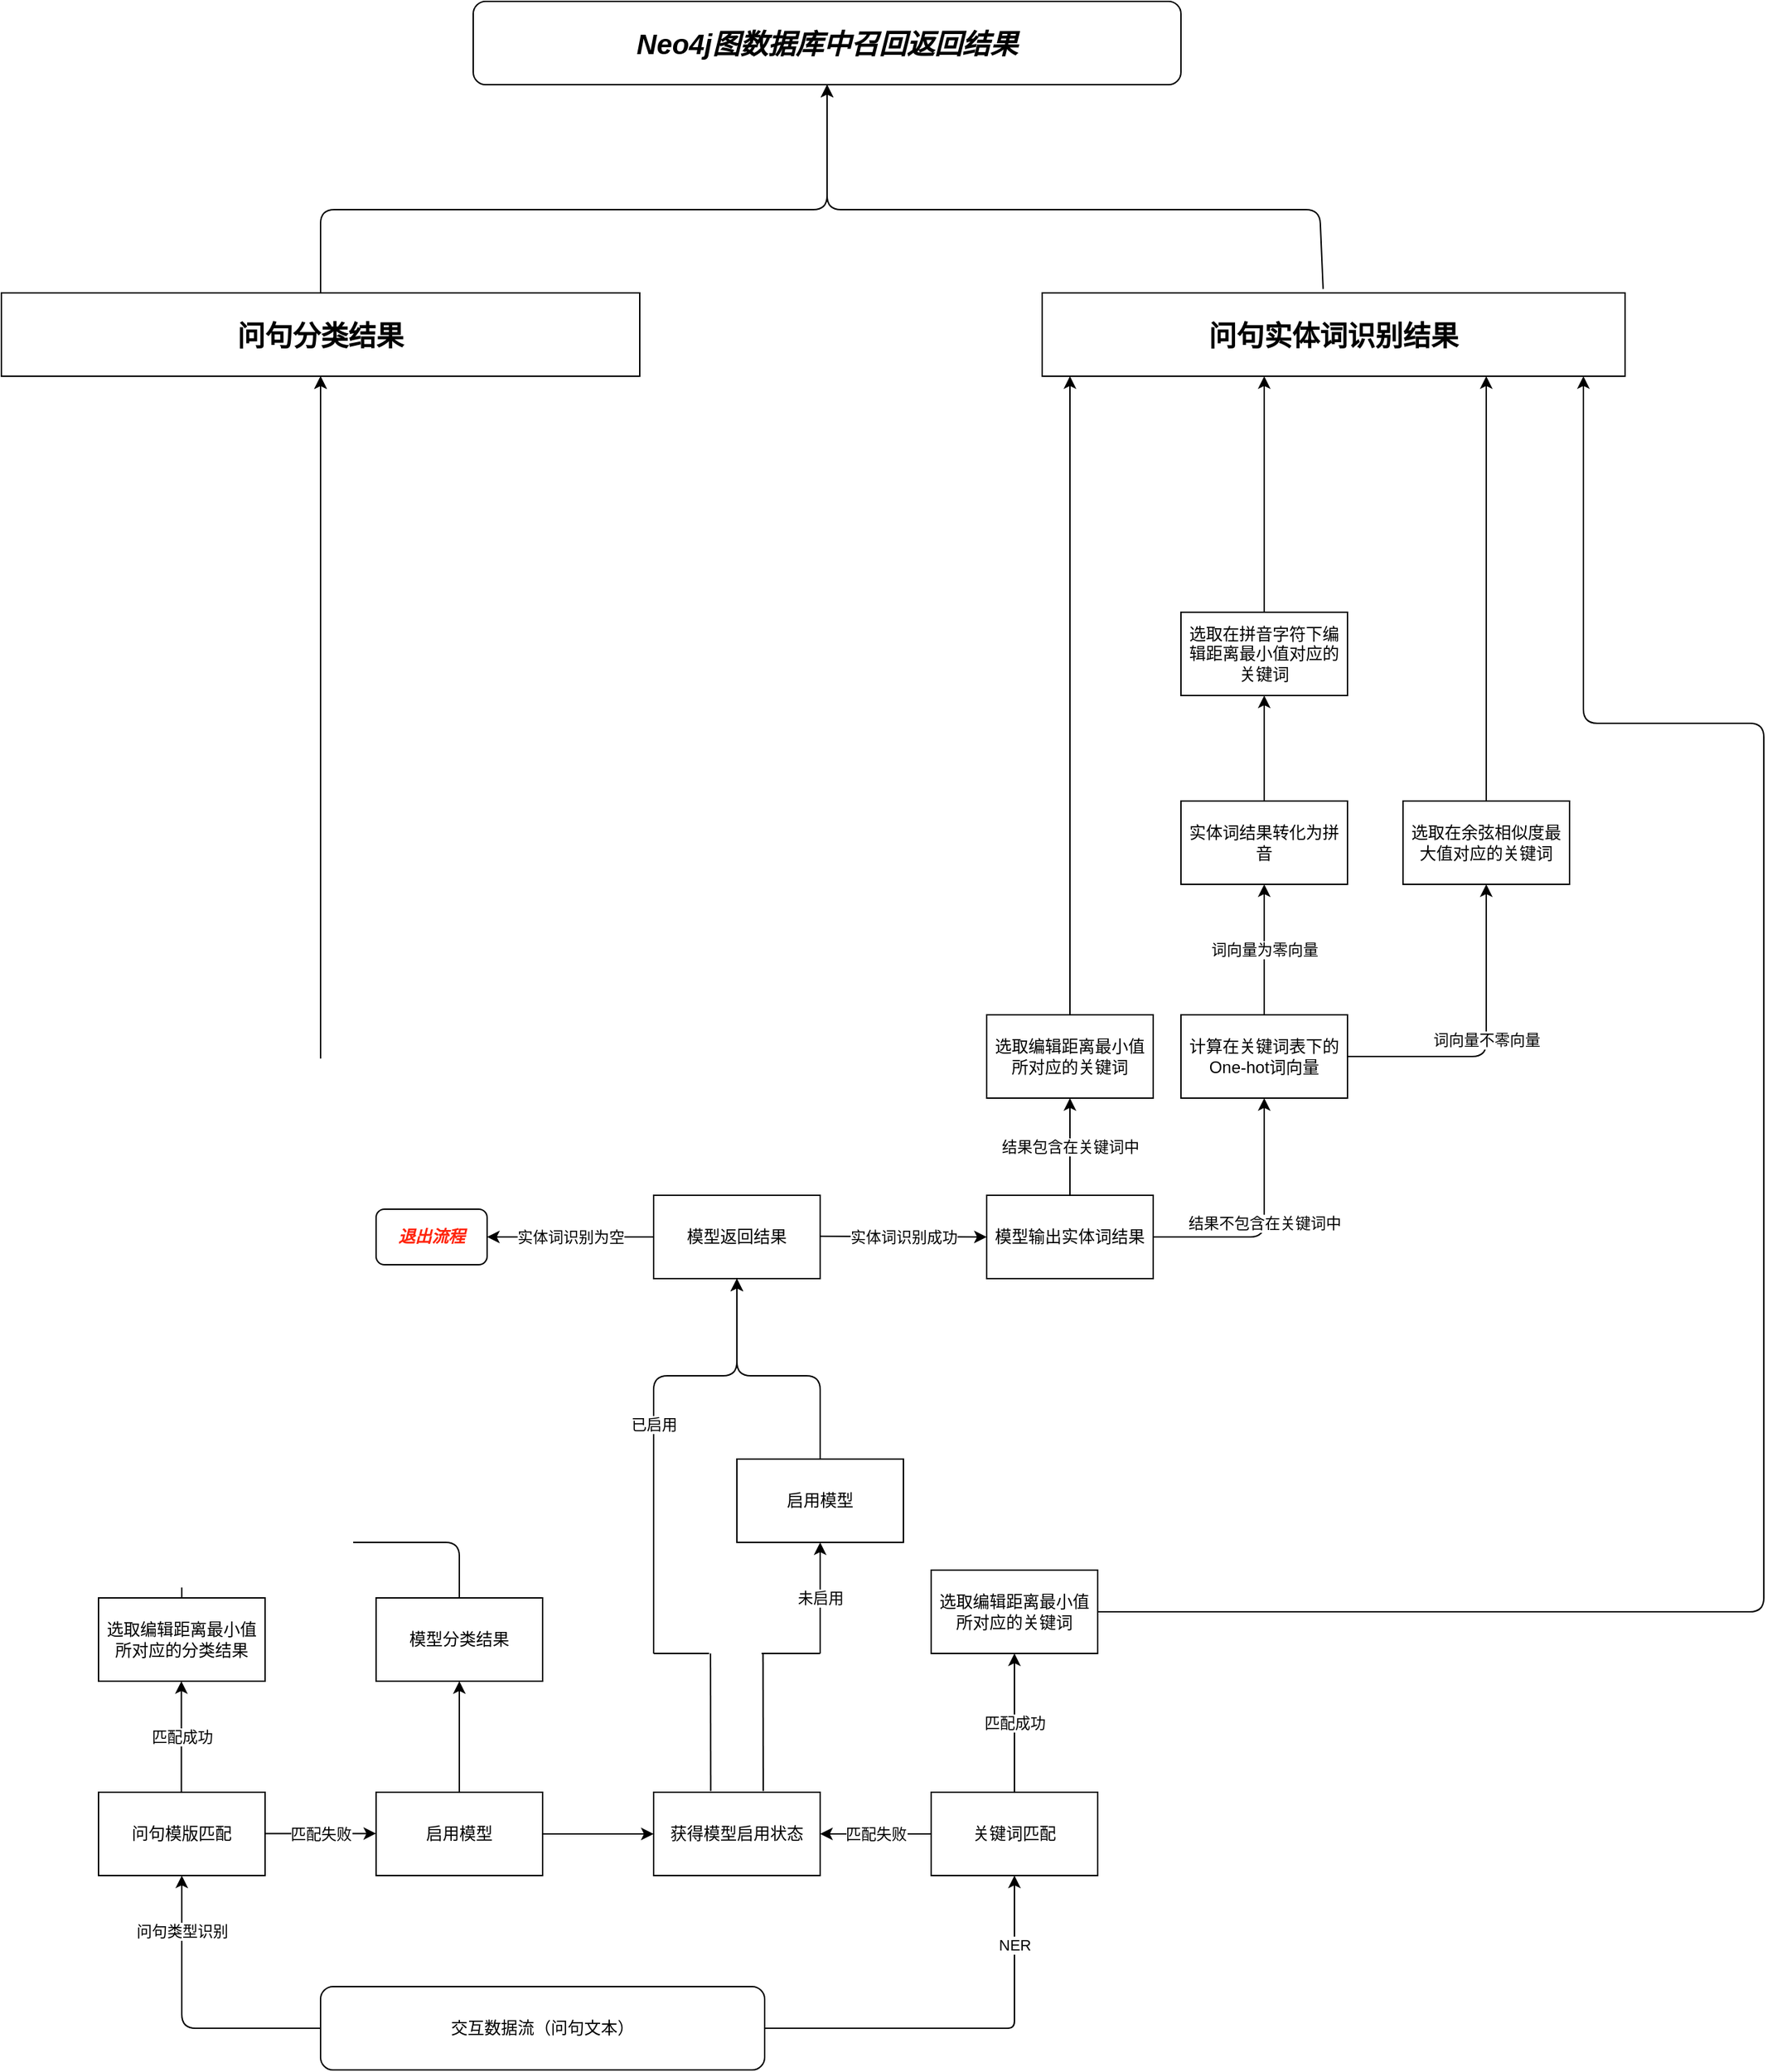 <mxfile version="14.5.3" type="github">
  <diagram id="yN0XMdZUmYsJV20OkWza" name="Page-1">
    <mxGraphModel dx="1445" dy="3281" grid="1" gridSize="10" guides="1" tooltips="1" connect="1" arrows="1" fold="1" page="1" pageScale="1" pageWidth="827" pageHeight="1169" math="0" shadow="0">
      <root>
        <mxCell id="0" />
        <mxCell id="1" parent="0" />
        <mxCell id="B3sQCWe0C4lWe4p1t4BS-1" value="交互数据流（问句文本）" style="rounded=1;whiteSpace=wrap;html=1;" vertex="1" parent="1">
          <mxGeometry x="520" y="240" width="320" height="60" as="geometry" />
        </mxCell>
        <mxCell id="B3sQCWe0C4lWe4p1t4BS-2" value="" style="endArrow=classic;html=1;" edge="1" parent="1">
          <mxGeometry relative="1" as="geometry">
            <mxPoint x="420" y="240" as="sourcePoint" />
            <mxPoint x="420" y="160" as="targetPoint" />
          </mxGeometry>
        </mxCell>
        <mxCell id="B3sQCWe0C4lWe4p1t4BS-3" value="问句类型识别" style="edgeLabel;resizable=0;html=1;align=center;verticalAlign=middle;" connectable="0" vertex="1" parent="B3sQCWe0C4lWe4p1t4BS-2">
          <mxGeometry relative="1" as="geometry" />
        </mxCell>
        <mxCell id="B3sQCWe0C4lWe4p1t4BS-4" value="问句模版匹配" style="rounded=0;whiteSpace=wrap;html=1;" vertex="1" parent="1">
          <mxGeometry x="360" y="100" width="120" height="60" as="geometry" />
        </mxCell>
        <mxCell id="B3sQCWe0C4lWe4p1t4BS-10" value="" style="endArrow=classic;html=1;" edge="1" parent="1">
          <mxGeometry relative="1" as="geometry">
            <mxPoint x="419.71" y="100" as="sourcePoint" />
            <mxPoint x="419.71" y="20" as="targetPoint" />
          </mxGeometry>
        </mxCell>
        <mxCell id="B3sQCWe0C4lWe4p1t4BS-11" value="匹配成功" style="edgeLabel;resizable=0;html=1;align=center;verticalAlign=middle;" connectable="0" vertex="1" parent="B3sQCWe0C4lWe4p1t4BS-10">
          <mxGeometry relative="1" as="geometry" />
        </mxCell>
        <mxCell id="B3sQCWe0C4lWe4p1t4BS-12" value="选取编辑距离最小值所对应的分类结果" style="rounded=0;whiteSpace=wrap;html=1;" vertex="1" parent="1">
          <mxGeometry x="360" y="-40" width="120" height="60" as="geometry" />
        </mxCell>
        <mxCell id="B3sQCWe0C4lWe4p1t4BS-14" value="" style="endArrow=classic;html=1;" edge="1" parent="1">
          <mxGeometry relative="1" as="geometry">
            <mxPoint x="480" y="129.71" as="sourcePoint" />
            <mxPoint x="560" y="129.71" as="targetPoint" />
          </mxGeometry>
        </mxCell>
        <mxCell id="B3sQCWe0C4lWe4p1t4BS-15" value="匹配失败" style="edgeLabel;resizable=0;html=1;align=center;verticalAlign=middle;" connectable="0" vertex="1" parent="B3sQCWe0C4lWe4p1t4BS-14">
          <mxGeometry relative="1" as="geometry" />
        </mxCell>
        <mxCell id="B3sQCWe0C4lWe4p1t4BS-16" value="启用模型" style="rounded=0;whiteSpace=wrap;html=1;" vertex="1" parent="1">
          <mxGeometry x="560" y="100" width="120" height="60" as="geometry" />
        </mxCell>
        <mxCell id="B3sQCWe0C4lWe4p1t4BS-17" value="" style="endArrow=classic;html=1;exitX=0.5;exitY=0;exitDx=0;exitDy=0;" edge="1" parent="1" source="B3sQCWe0C4lWe4p1t4BS-16">
          <mxGeometry width="50" height="50" relative="1" as="geometry">
            <mxPoint x="500" y="110" as="sourcePoint" />
            <mxPoint x="620" y="20" as="targetPoint" />
          </mxGeometry>
        </mxCell>
        <mxCell id="B3sQCWe0C4lWe4p1t4BS-18" value="模型分类结果" style="rounded=0;whiteSpace=wrap;html=1;" vertex="1" parent="1">
          <mxGeometry x="560" y="-40" width="120" height="60" as="geometry" />
        </mxCell>
        <mxCell id="B3sQCWe0C4lWe4p1t4BS-19" value="&lt;font size=&quot;1&quot;&gt;&lt;b style=&quot;font-size: 20px&quot;&gt;问句分类结果&lt;/b&gt;&lt;/font&gt;" style="rounded=0;whiteSpace=wrap;html=1;" vertex="1" parent="1">
          <mxGeometry x="290" y="-980" width="460" height="60" as="geometry" />
        </mxCell>
        <mxCell id="B3sQCWe0C4lWe4p1t4BS-20" value="" style="endArrow=classic;html=1;exitX=0.5;exitY=0;exitDx=0;exitDy=0;entryX=0.5;entryY=1;entryDx=0;entryDy=0;" edge="1" parent="1" source="B3sQCWe0C4lWe4p1t4BS-12" target="B3sQCWe0C4lWe4p1t4BS-19">
          <mxGeometry width="50" height="50" relative="1" as="geometry">
            <mxPoint x="500" y="-10" as="sourcePoint" />
            <mxPoint x="550" y="-60" as="targetPoint" />
            <Array as="points">
              <mxPoint x="420" y="-80" />
              <mxPoint x="520" y="-80" />
            </Array>
          </mxGeometry>
        </mxCell>
        <mxCell id="B3sQCWe0C4lWe4p1t4BS-21" value="" style="endArrow=classic;html=1;exitX=0.5;exitY=0;exitDx=0;exitDy=0;entryX=0.5;entryY=1;entryDx=0;entryDy=0;" edge="1" parent="1" source="B3sQCWe0C4lWe4p1t4BS-18" target="B3sQCWe0C4lWe4p1t4BS-19">
          <mxGeometry width="50" height="50" relative="1" as="geometry">
            <mxPoint x="620" y="-50" as="sourcePoint" />
            <mxPoint x="550" y="-60" as="targetPoint" />
            <Array as="points">
              <mxPoint x="620" y="-80" />
              <mxPoint x="520" y="-80" />
            </Array>
          </mxGeometry>
        </mxCell>
        <mxCell id="B3sQCWe0C4lWe4p1t4BS-22" value="" style="endArrow=none;html=1;exitX=0;exitY=0.5;exitDx=0;exitDy=0;strokeWidth=1;" edge="1" parent="1" source="B3sQCWe0C4lWe4p1t4BS-1">
          <mxGeometry width="50" height="50" relative="1" as="geometry">
            <mxPoint x="500" y="160" as="sourcePoint" />
            <mxPoint x="420" y="240" as="targetPoint" />
            <Array as="points">
              <mxPoint x="420" y="270" />
            </Array>
          </mxGeometry>
        </mxCell>
        <mxCell id="B3sQCWe0C4lWe4p1t4BS-24" value="" style="endArrow=classic;html=1;strokeWidth=1;entryX=0.5;entryY=1;entryDx=0;entryDy=0;" edge="1" parent="1" target="B3sQCWe0C4lWe4p1t4BS-26">
          <mxGeometry relative="1" as="geometry">
            <mxPoint x="1020" y="260" as="sourcePoint" />
            <mxPoint x="940" y="269.5" as="targetPoint" />
          </mxGeometry>
        </mxCell>
        <mxCell id="B3sQCWe0C4lWe4p1t4BS-25" value="NER" style="edgeLabel;resizable=0;html=1;align=center;verticalAlign=middle;" connectable="0" vertex="1" parent="B3sQCWe0C4lWe4p1t4BS-24">
          <mxGeometry relative="1" as="geometry" />
        </mxCell>
        <mxCell id="B3sQCWe0C4lWe4p1t4BS-26" value="关键词匹配" style="rounded=0;whiteSpace=wrap;html=1;" vertex="1" parent="1">
          <mxGeometry x="960" y="100" width="120" height="60" as="geometry" />
        </mxCell>
        <mxCell id="B3sQCWe0C4lWe4p1t4BS-27" value="获得模型启用状态" style="rounded=0;whiteSpace=wrap;html=1;" vertex="1" parent="1">
          <mxGeometry x="760" y="100" width="120" height="60" as="geometry" />
        </mxCell>
        <mxCell id="B3sQCWe0C4lWe4p1t4BS-28" value="" style="endArrow=none;html=1;strokeWidth=1;exitX=1;exitY=0.5;exitDx=0;exitDy=0;" edge="1" parent="1" source="B3sQCWe0C4lWe4p1t4BS-1">
          <mxGeometry width="50" height="50" relative="1" as="geometry">
            <mxPoint x="620" y="150" as="sourcePoint" />
            <mxPoint x="1020" y="260" as="targetPoint" />
            <Array as="points">
              <mxPoint x="1000" y="270" />
              <mxPoint x="1020" y="270" />
            </Array>
          </mxGeometry>
        </mxCell>
        <mxCell id="B3sQCWe0C4lWe4p1t4BS-29" value="" style="endArrow=classic;html=1;strokeWidth=1;exitX=0.5;exitY=0;exitDx=0;exitDy=0;" edge="1" parent="1" source="B3sQCWe0C4lWe4p1t4BS-26">
          <mxGeometry relative="1" as="geometry">
            <mxPoint x="880" y="-30" as="sourcePoint" />
            <mxPoint x="1020" as="targetPoint" />
          </mxGeometry>
        </mxCell>
        <mxCell id="B3sQCWe0C4lWe4p1t4BS-30" value="匹配成功" style="edgeLabel;resizable=0;html=1;align=center;verticalAlign=middle;" connectable="0" vertex="1" parent="B3sQCWe0C4lWe4p1t4BS-29">
          <mxGeometry relative="1" as="geometry" />
        </mxCell>
        <mxCell id="B3sQCWe0C4lWe4p1t4BS-31" value="选取编辑距离最小值所对应的关键词" style="rounded=0;whiteSpace=wrap;html=1;" vertex="1" parent="1">
          <mxGeometry x="960" y="-60" width="120" height="60" as="geometry" />
        </mxCell>
        <mxCell id="B3sQCWe0C4lWe4p1t4BS-32" value="" style="endArrow=classic;html=1;strokeWidth=1;exitX=0;exitY=0.5;exitDx=0;exitDy=0;entryX=1;entryY=0.5;entryDx=0;entryDy=0;" edge="1" parent="1" source="B3sQCWe0C4lWe4p1t4BS-26" target="B3sQCWe0C4lWe4p1t4BS-27">
          <mxGeometry relative="1" as="geometry">
            <mxPoint x="827" y="-60" as="sourcePoint" />
            <mxPoint x="927" y="-60" as="targetPoint" />
          </mxGeometry>
        </mxCell>
        <mxCell id="B3sQCWe0C4lWe4p1t4BS-33" value="匹配失败" style="edgeLabel;resizable=0;html=1;align=center;verticalAlign=middle;" connectable="0" vertex="1" parent="B3sQCWe0C4lWe4p1t4BS-32">
          <mxGeometry relative="1" as="geometry" />
        </mxCell>
        <mxCell id="B3sQCWe0C4lWe4p1t4BS-35" value="" style="endArrow=classic;html=1;strokeWidth=1;exitX=1;exitY=0.5;exitDx=0;exitDy=0;entryX=0;entryY=0.5;entryDx=0;entryDy=0;" edge="1" parent="1" source="B3sQCWe0C4lWe4p1t4BS-16" target="B3sQCWe0C4lWe4p1t4BS-27">
          <mxGeometry width="50" height="50" relative="1" as="geometry">
            <mxPoint x="590" y="190" as="sourcePoint" />
            <mxPoint x="640" y="140" as="targetPoint" />
          </mxGeometry>
        </mxCell>
        <mxCell id="B3sQCWe0C4lWe4p1t4BS-38" value="" style="endArrow=none;html=1;strokeWidth=1;exitX=0.343;exitY=-0.015;exitDx=0;exitDy=0;exitPerimeter=0;" edge="1" parent="1" source="B3sQCWe0C4lWe4p1t4BS-27">
          <mxGeometry width="50" height="50" relative="1" as="geometry">
            <mxPoint x="590" as="sourcePoint" />
            <mxPoint x="801" as="targetPoint" />
          </mxGeometry>
        </mxCell>
        <mxCell id="B3sQCWe0C4lWe4p1t4BS-40" value="" style="endArrow=none;html=1;strokeWidth=1;" edge="1" parent="1">
          <mxGeometry width="50" height="50" relative="1" as="geometry">
            <mxPoint x="800" as="sourcePoint" />
            <mxPoint x="760" as="targetPoint" />
          </mxGeometry>
        </mxCell>
        <mxCell id="B3sQCWe0C4lWe4p1t4BS-41" value="" style="endArrow=none;html=1;strokeWidth=1;exitX=0.343;exitY=-0.015;exitDx=0;exitDy=0;exitPerimeter=0;" edge="1" parent="1">
          <mxGeometry width="50" height="50" relative="1" as="geometry">
            <mxPoint x="838.98" y="99.1" as="sourcePoint" />
            <mxPoint x="838.82" as="targetPoint" />
          </mxGeometry>
        </mxCell>
        <mxCell id="B3sQCWe0C4lWe4p1t4BS-42" value="" style="endArrow=none;html=1;strokeWidth=1;" edge="1" parent="1">
          <mxGeometry width="50" height="50" relative="1" as="geometry">
            <mxPoint x="837.82" as="sourcePoint" />
            <mxPoint x="880" as="targetPoint" />
          </mxGeometry>
        </mxCell>
        <mxCell id="B3sQCWe0C4lWe4p1t4BS-43" value="" style="endArrow=classic;html=1;strokeWidth=1;entryX=0.5;entryY=1;entryDx=0;entryDy=0;" edge="1" parent="1" target="B3sQCWe0C4lWe4p1t4BS-49">
          <mxGeometry relative="1" as="geometry">
            <mxPoint x="760" as="sourcePoint" />
            <mxPoint x="760" y="-240" as="targetPoint" />
            <Array as="points">
              <mxPoint x="760" y="-200" />
              <mxPoint x="820" y="-200" />
            </Array>
          </mxGeometry>
        </mxCell>
        <mxCell id="B3sQCWe0C4lWe4p1t4BS-44" value="已启用" style="edgeLabel;resizable=0;html=1;align=center;verticalAlign=middle;" connectable="0" vertex="1" parent="B3sQCWe0C4lWe4p1t4BS-43">
          <mxGeometry relative="1" as="geometry" />
        </mxCell>
        <mxCell id="B3sQCWe0C4lWe4p1t4BS-46" value="" style="endArrow=classic;html=1;strokeWidth=1;" edge="1" parent="1">
          <mxGeometry relative="1" as="geometry">
            <mxPoint x="880" as="sourcePoint" />
            <mxPoint x="880" y="-80" as="targetPoint" />
            <Array as="points" />
          </mxGeometry>
        </mxCell>
        <mxCell id="B3sQCWe0C4lWe4p1t4BS-47" value="未启用" style="edgeLabel;resizable=0;html=1;align=center;verticalAlign=middle;" connectable="0" vertex="1" parent="B3sQCWe0C4lWe4p1t4BS-46">
          <mxGeometry relative="1" as="geometry" />
        </mxCell>
        <mxCell id="B3sQCWe0C4lWe4p1t4BS-48" value="启用模型" style="rounded=0;whiteSpace=wrap;html=1;" vertex="1" parent="1">
          <mxGeometry x="820" y="-140" width="120" height="60" as="geometry" />
        </mxCell>
        <mxCell id="B3sQCWe0C4lWe4p1t4BS-49" value="模型返回结果" style="rounded=0;whiteSpace=wrap;html=1;" vertex="1" parent="1">
          <mxGeometry x="760" y="-330" width="120" height="60" as="geometry" />
        </mxCell>
        <mxCell id="B3sQCWe0C4lWe4p1t4BS-50" value="" style="endArrow=classic;html=1;strokeWidth=1;exitX=0.5;exitY=0;exitDx=0;exitDy=0;entryX=0.5;entryY=1;entryDx=0;entryDy=0;" edge="1" parent="1" source="B3sQCWe0C4lWe4p1t4BS-48" target="B3sQCWe0C4lWe4p1t4BS-49">
          <mxGeometry width="50" height="50" relative="1" as="geometry">
            <mxPoint x="910" y="-230" as="sourcePoint" />
            <mxPoint x="960" y="-280" as="targetPoint" />
            <Array as="points">
              <mxPoint x="880" y="-200" />
              <mxPoint x="820" y="-200" />
            </Array>
          </mxGeometry>
        </mxCell>
        <mxCell id="B3sQCWe0C4lWe4p1t4BS-51" value="" style="endArrow=classic;html=1;strokeWidth=1;exitX=0;exitY=0.5;exitDx=0;exitDy=0;" edge="1" parent="1" source="B3sQCWe0C4lWe4p1t4BS-49">
          <mxGeometry relative="1" as="geometry">
            <mxPoint x="620" y="-350" as="sourcePoint" />
            <mxPoint x="640" y="-300" as="targetPoint" />
            <Array as="points" />
          </mxGeometry>
        </mxCell>
        <mxCell id="B3sQCWe0C4lWe4p1t4BS-52" value="实体词识别为空" style="edgeLabel;resizable=0;html=1;align=center;verticalAlign=middle;" connectable="0" vertex="1" parent="B3sQCWe0C4lWe4p1t4BS-51">
          <mxGeometry relative="1" as="geometry" />
        </mxCell>
        <mxCell id="B3sQCWe0C4lWe4p1t4BS-54" value="&lt;b&gt;&lt;i&gt;&lt;font color=&quot;#ff230a&quot;&gt;退出流程&lt;/font&gt;&lt;/i&gt;&lt;/b&gt;" style="rounded=1;whiteSpace=wrap;html=1;" vertex="1" parent="1">
          <mxGeometry x="560" y="-320" width="80" height="40" as="geometry" />
        </mxCell>
        <mxCell id="B3sQCWe0C4lWe4p1t4BS-55" value="" style="endArrow=classic;html=1;strokeWidth=1;" edge="1" parent="1">
          <mxGeometry relative="1" as="geometry">
            <mxPoint x="880" y="-300.5" as="sourcePoint" />
            <mxPoint x="1000" y="-300" as="targetPoint" />
          </mxGeometry>
        </mxCell>
        <mxCell id="B3sQCWe0C4lWe4p1t4BS-56" value="实体词识别成功" style="edgeLabel;resizable=0;html=1;align=center;verticalAlign=middle;" connectable="0" vertex="1" parent="B3sQCWe0C4lWe4p1t4BS-55">
          <mxGeometry relative="1" as="geometry" />
        </mxCell>
        <mxCell id="B3sQCWe0C4lWe4p1t4BS-57" value="模型输出实体词结果" style="rounded=0;whiteSpace=wrap;html=1;" vertex="1" parent="1">
          <mxGeometry x="1000" y="-330" width="120" height="60" as="geometry" />
        </mxCell>
        <mxCell id="B3sQCWe0C4lWe4p1t4BS-58" value="" style="endArrow=classic;html=1;strokeWidth=1;exitX=0.5;exitY=0;exitDx=0;exitDy=0;" edge="1" parent="1" source="B3sQCWe0C4lWe4p1t4BS-57">
          <mxGeometry relative="1" as="geometry">
            <mxPoint x="960" y="-250" as="sourcePoint" />
            <mxPoint x="1060" y="-400" as="targetPoint" />
          </mxGeometry>
        </mxCell>
        <mxCell id="B3sQCWe0C4lWe4p1t4BS-59" value="结果包含在关键词中" style="edgeLabel;resizable=0;html=1;align=center;verticalAlign=middle;" connectable="0" vertex="1" parent="B3sQCWe0C4lWe4p1t4BS-58">
          <mxGeometry relative="1" as="geometry" />
        </mxCell>
        <mxCell id="B3sQCWe0C4lWe4p1t4BS-60" value="选取编辑距离最小值所对应的关键词" style="rounded=0;whiteSpace=wrap;html=1;" vertex="1" parent="1">
          <mxGeometry x="1000" y="-460" width="120" height="60" as="geometry" />
        </mxCell>
        <mxCell id="B3sQCWe0C4lWe4p1t4BS-61" value="" style="endArrow=classic;html=1;strokeWidth=1;exitX=1;exitY=0.5;exitDx=0;exitDy=0;" edge="1" parent="1" source="B3sQCWe0C4lWe4p1t4BS-57">
          <mxGeometry relative="1" as="geometry">
            <mxPoint x="1160" y="-290" as="sourcePoint" />
            <mxPoint x="1200" y="-400" as="targetPoint" />
            <Array as="points">
              <mxPoint x="1200" y="-300" />
            </Array>
          </mxGeometry>
        </mxCell>
        <mxCell id="B3sQCWe0C4lWe4p1t4BS-62" value="结果不包含在关键词中" style="edgeLabel;resizable=0;html=1;align=center;verticalAlign=middle;" connectable="0" vertex="1" parent="B3sQCWe0C4lWe4p1t4BS-61">
          <mxGeometry relative="1" as="geometry" />
        </mxCell>
        <mxCell id="B3sQCWe0C4lWe4p1t4BS-63" value="计算在关键词表下的One-hot词向量" style="rounded=0;whiteSpace=wrap;html=1;" vertex="1" parent="1">
          <mxGeometry x="1140" y="-460" width="120" height="60" as="geometry" />
        </mxCell>
        <mxCell id="B3sQCWe0C4lWe4p1t4BS-64" value="" style="endArrow=classic;html=1;strokeWidth=1;exitX=0.5;exitY=0;exitDx=0;exitDy=0;entryX=0.5;entryY=1;entryDx=0;entryDy=0;" edge="1" parent="1" source="B3sQCWe0C4lWe4p1t4BS-63" target="B3sQCWe0C4lWe4p1t4BS-66">
          <mxGeometry relative="1" as="geometry">
            <mxPoint x="1180" y="-550" as="sourcePoint" />
            <mxPoint x="1200" y="-550" as="targetPoint" />
          </mxGeometry>
        </mxCell>
        <mxCell id="B3sQCWe0C4lWe4p1t4BS-65" value="词向量为零向量" style="edgeLabel;resizable=0;html=1;align=center;verticalAlign=middle;" connectable="0" vertex="1" parent="B3sQCWe0C4lWe4p1t4BS-64">
          <mxGeometry relative="1" as="geometry" />
        </mxCell>
        <mxCell id="B3sQCWe0C4lWe4p1t4BS-66" value="实体词结果转化为拼音" style="rounded=0;whiteSpace=wrap;html=1;" vertex="1" parent="1">
          <mxGeometry x="1140" y="-614" width="120" height="60" as="geometry" />
        </mxCell>
        <mxCell id="B3sQCWe0C4lWe4p1t4BS-67" value="" style="endArrow=classic;html=1;strokeWidth=1;exitX=0.5;exitY=0;exitDx=0;exitDy=0;" edge="1" parent="1" source="B3sQCWe0C4lWe4p1t4BS-66">
          <mxGeometry width="50" height="50" relative="1" as="geometry">
            <mxPoint x="1180" y="-614" as="sourcePoint" />
            <mxPoint x="1200" y="-690" as="targetPoint" />
          </mxGeometry>
        </mxCell>
        <mxCell id="B3sQCWe0C4lWe4p1t4BS-68" value="选取在拼音字符下编辑距离最小值对应的关键词" style="rounded=0;whiteSpace=wrap;html=1;" vertex="1" parent="1">
          <mxGeometry x="1140" y="-750" width="120" height="60" as="geometry" />
        </mxCell>
        <mxCell id="B3sQCWe0C4lWe4p1t4BS-69" value="" style="endArrow=classic;html=1;strokeWidth=1;exitX=1;exitY=0.5;exitDx=0;exitDy=0;entryX=0.5;entryY=1;entryDx=0;entryDy=0;" edge="1" parent="1" source="B3sQCWe0C4lWe4p1t4BS-63" target="B3sQCWe0C4lWe4p1t4BS-71">
          <mxGeometry relative="1" as="geometry">
            <mxPoint x="1340" y="-460" as="sourcePoint" />
            <mxPoint x="1360" y="-550" as="targetPoint" />
            <Array as="points">
              <mxPoint x="1360" y="-430" />
            </Array>
          </mxGeometry>
        </mxCell>
        <mxCell id="B3sQCWe0C4lWe4p1t4BS-70" value="词向量不零向量" style="edgeLabel;resizable=0;html=1;align=center;verticalAlign=middle;" connectable="0" vertex="1" parent="B3sQCWe0C4lWe4p1t4BS-69">
          <mxGeometry relative="1" as="geometry" />
        </mxCell>
        <mxCell id="B3sQCWe0C4lWe4p1t4BS-71" value="&lt;span&gt;选取在余弦相似度最大值对应的关键词&lt;/span&gt;" style="rounded=0;whiteSpace=wrap;html=1;" vertex="1" parent="1">
          <mxGeometry x="1300" y="-614" width="120" height="60" as="geometry" />
        </mxCell>
        <mxCell id="B3sQCWe0C4lWe4p1t4BS-72" value="" style="endArrow=classic;html=1;strokeWidth=1;exitX=1;exitY=0.5;exitDx=0;exitDy=0;" edge="1" parent="1" source="B3sQCWe0C4lWe4p1t4BS-31">
          <mxGeometry width="50" height="50" relative="1" as="geometry">
            <mxPoint x="1000" y="-260" as="sourcePoint" />
            <mxPoint x="1430" y="-920" as="targetPoint" />
            <Array as="points">
              <mxPoint x="1560" y="-30" />
              <mxPoint x="1560" y="-670" />
              <mxPoint x="1430" y="-670" />
            </Array>
          </mxGeometry>
        </mxCell>
        <mxCell id="B3sQCWe0C4lWe4p1t4BS-73" value="" style="endArrow=classic;html=1;strokeWidth=1;exitX=0.5;exitY=0;exitDx=0;exitDy=0;" edge="1" parent="1" source="B3sQCWe0C4lWe4p1t4BS-71">
          <mxGeometry width="50" height="50" relative="1" as="geometry">
            <mxPoint x="1190" y="-710" as="sourcePoint" />
            <mxPoint x="1360" y="-920" as="targetPoint" />
          </mxGeometry>
        </mxCell>
        <mxCell id="B3sQCWe0C4lWe4p1t4BS-74" value="" style="endArrow=classic;html=1;strokeWidth=1;exitX=0.5;exitY=0;exitDx=0;exitDy=0;" edge="1" parent="1" source="B3sQCWe0C4lWe4p1t4BS-68">
          <mxGeometry width="50" height="50" relative="1" as="geometry">
            <mxPoint x="1190" y="-710" as="sourcePoint" />
            <mxPoint x="1200" y="-920" as="targetPoint" />
          </mxGeometry>
        </mxCell>
        <mxCell id="B3sQCWe0C4lWe4p1t4BS-75" value="" style="endArrow=classic;html=1;strokeWidth=1;exitX=0.5;exitY=0;exitDx=0;exitDy=0;" edge="1" parent="1" source="B3sQCWe0C4lWe4p1t4BS-60">
          <mxGeometry width="50" height="50" relative="1" as="geometry">
            <mxPoint x="1190" y="-710" as="sourcePoint" />
            <mxPoint x="1060" y="-920" as="targetPoint" />
          </mxGeometry>
        </mxCell>
        <mxCell id="B3sQCWe0C4lWe4p1t4BS-76" value="&lt;b&gt;&lt;font style=&quot;font-size: 20px&quot;&gt;问句实体词识别结果&lt;/font&gt;&lt;/b&gt;" style="rounded=0;whiteSpace=wrap;html=1;" vertex="1" parent="1">
          <mxGeometry x="1040" y="-980" width="420" height="60" as="geometry" />
        </mxCell>
        <mxCell id="B3sQCWe0C4lWe4p1t4BS-78" value="" style="endArrow=classic;html=1;strokeWidth=1;exitX=0.5;exitY=0;exitDx=0;exitDy=0;entryX=0.5;entryY=1;entryDx=0;entryDy=0;" edge="1" parent="1" source="B3sQCWe0C4lWe4p1t4BS-19" target="B3sQCWe0C4lWe4p1t4BS-80">
          <mxGeometry width="50" height="50" relative="1" as="geometry">
            <mxPoint x="1010" y="-770" as="sourcePoint" />
            <mxPoint x="880" y="-1120" as="targetPoint" />
            <Array as="points">
              <mxPoint x="520" y="-1040" />
              <mxPoint x="885" y="-1040" />
            </Array>
          </mxGeometry>
        </mxCell>
        <mxCell id="B3sQCWe0C4lWe4p1t4BS-79" value="" style="endArrow=classic;html=1;strokeWidth=1;exitX=0.482;exitY=-0.047;exitDx=0;exitDy=0;exitPerimeter=0;" edge="1" parent="1" source="B3sQCWe0C4lWe4p1t4BS-76" target="B3sQCWe0C4lWe4p1t4BS-80">
          <mxGeometry width="50" height="50" relative="1" as="geometry">
            <mxPoint x="1240" y="-990" as="sourcePoint" />
            <mxPoint x="880" y="-1120" as="targetPoint" />
            <Array as="points">
              <mxPoint x="1240" y="-1040" />
              <mxPoint x="885" y="-1040" />
            </Array>
          </mxGeometry>
        </mxCell>
        <mxCell id="B3sQCWe0C4lWe4p1t4BS-80" value="&lt;font style=&quot;font-size: 20px&quot;&gt;&lt;b&gt;&lt;i&gt;Neo4j图数据库中召回返回结果&lt;/i&gt;&lt;/b&gt;&lt;/font&gt;" style="rounded=1;whiteSpace=wrap;html=1;" vertex="1" parent="1">
          <mxGeometry x="630" y="-1190" width="510" height="60" as="geometry" />
        </mxCell>
      </root>
    </mxGraphModel>
  </diagram>
</mxfile>
